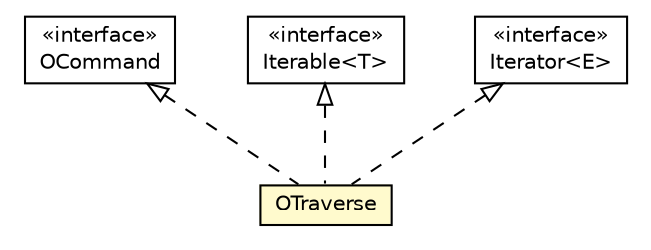 #!/usr/local/bin/dot
#
# Class diagram 
# Generated by UMLGraph version R5_6-24-gf6e263 (http://www.umlgraph.org/)
#

digraph G {
	edge [fontname="Helvetica",fontsize=10,labelfontname="Helvetica",labelfontsize=10];
	node [fontname="Helvetica",fontsize=10,shape=plaintext];
	nodesep=0.25;
	ranksep=0.5;
	// com.orientechnologies.orient.core.command.OCommand
	c4239565 [label=<<table title="com.orientechnologies.orient.core.command.OCommand" border="0" cellborder="1" cellspacing="0" cellpadding="2" port="p" href="../OCommand.html">
		<tr><td><table border="0" cellspacing="0" cellpadding="1">
<tr><td align="center" balign="center"> &#171;interface&#187; </td></tr>
<tr><td align="center" balign="center"> OCommand </td></tr>
		</table></td></tr>
		</table>>, URL="../OCommand.html", fontname="Helvetica", fontcolor="black", fontsize=10.0];
	// com.orientechnologies.orient.core.command.traverse.OTraverse
	c4239576 [label=<<table title="com.orientechnologies.orient.core.command.traverse.OTraverse" border="0" cellborder="1" cellspacing="0" cellpadding="2" port="p" bgcolor="lemonChiffon" href="./OTraverse.html">
		<tr><td><table border="0" cellspacing="0" cellpadding="1">
<tr><td align="center" balign="center"> OTraverse </td></tr>
		</table></td></tr>
		</table>>, URL="./OTraverse.html", fontname="Helvetica", fontcolor="black", fontsize=10.0];
	//com.orientechnologies.orient.core.command.traverse.OTraverse implements com.orientechnologies.orient.core.command.OCommand
	c4239565:p -> c4239576:p [dir=back,arrowtail=empty,style=dashed];
	//com.orientechnologies.orient.core.command.traverse.OTraverse implements java.lang.Iterable<T>
	c4241135:p -> c4239576:p [dir=back,arrowtail=empty,style=dashed];
	//com.orientechnologies.orient.core.command.traverse.OTraverse implements java.util.Iterator<E>
	c4241136:p -> c4239576:p [dir=back,arrowtail=empty,style=dashed];
	// java.lang.Iterable<T>
	c4241135 [label=<<table title="java.lang.Iterable" border="0" cellborder="1" cellspacing="0" cellpadding="2" port="p" href="http://java.sun.com/j2se/1.4.2/docs/api/java/lang/Iterable.html">
		<tr><td><table border="0" cellspacing="0" cellpadding="1">
<tr><td align="center" balign="center"> &#171;interface&#187; </td></tr>
<tr><td align="center" balign="center"> Iterable&lt;T&gt; </td></tr>
		</table></td></tr>
		</table>>, URL="http://java.sun.com/j2se/1.4.2/docs/api/java/lang/Iterable.html", fontname="Helvetica", fontcolor="black", fontsize=10.0];
	// java.util.Iterator<E>
	c4241136 [label=<<table title="java.util.Iterator" border="0" cellborder="1" cellspacing="0" cellpadding="2" port="p" href="http://java.sun.com/j2se/1.4.2/docs/api/java/util/Iterator.html">
		<tr><td><table border="0" cellspacing="0" cellpadding="1">
<tr><td align="center" balign="center"> &#171;interface&#187; </td></tr>
<tr><td align="center" balign="center"> Iterator&lt;E&gt; </td></tr>
		</table></td></tr>
		</table>>, URL="http://java.sun.com/j2se/1.4.2/docs/api/java/util/Iterator.html", fontname="Helvetica", fontcolor="black", fontsize=10.0];
}

